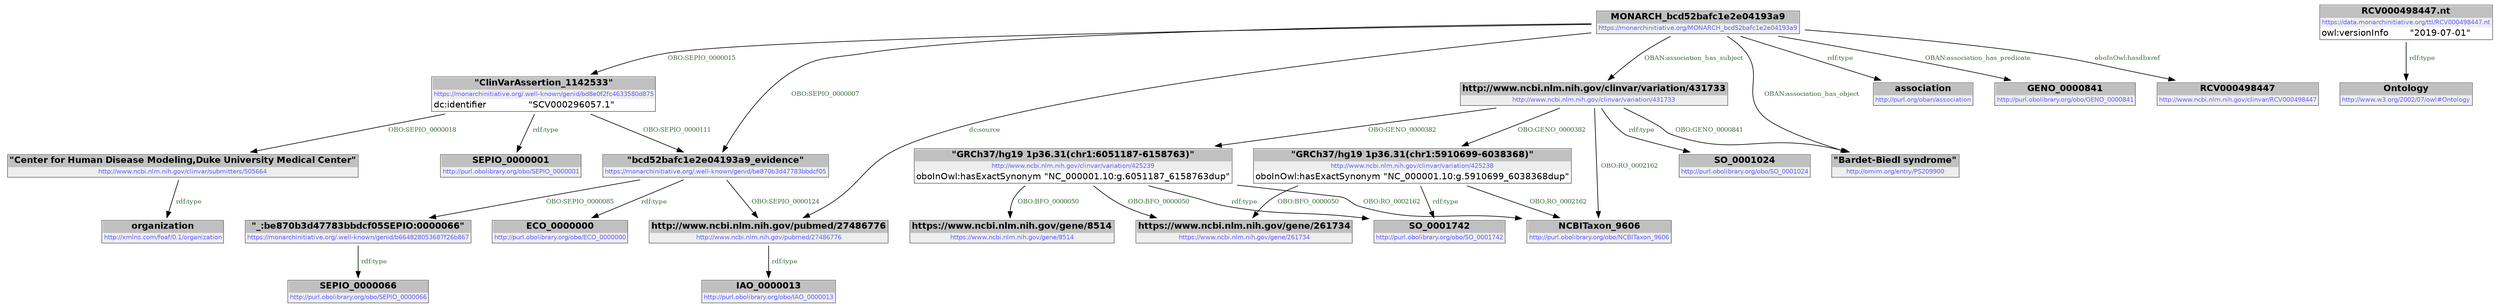 digraph { 
 node [ fontname="DejaVu Sans" ] ; 
	node0 -> node1 [ color=BLACK, label=< <font point-size='10' color='#336633'>OBO:SEPIO_0000018</font> > ] ;
	node2 -> node3 [ color=BLACK, label=< <font point-size='10' color='#336633'>OBO:GENO_0000841</font> > ] ;
	node4 -> node5 [ color=BLACK, label=< <font point-size='10' color='#336633'>rdf:type</font> > ] ;
	node0 -> node6 [ color=BLACK, label=< <font point-size='10' color='#336633'>rdf:type</font> > ] ;
	node7 -> node3 [ color=BLACK, label=< <font point-size='10' color='#336633'>OBAN:association_has_object</font> > ] ;
	node8 -> node9 [ color=BLACK, label=< <font point-size='10' color='#336633'>OBO:SEPIO_0000085</font> > ] ;
	node4 -> node10 [ color=BLACK, label=< <font point-size='10' color='#336633'>OBO:RO_0002162</font> > ] ;
	node7 -> node0 [ color=BLACK, label=< <font point-size='10' color='#336633'>OBO:SEPIO_0000015</font> > ] ;
	node7 -> node2 [ color=BLACK, label=< <font point-size='10' color='#336633'>OBAN:association_has_subject</font> > ] ;
	node2 -> node11 [ color=BLACK, label=< <font point-size='10' color='#336633'>rdf:type</font> > ] ;
	node0 -> node8 [ color=BLACK, label=< <font point-size='10' color='#336633'>OBO:SEPIO_0000111</font> > ] ;
	node4 -> node12 [ color=BLACK, label=< <font point-size='10' color='#336633'>OBO:BFO_0000050</font> > ] ;
	node7 -> node13 [ color=BLACK, label=< <font point-size='10' color='#336633'>rdf:type</font> > ] ;
	node1 -> node14 [ color=BLACK, label=< <font point-size='10' color='#336633'>rdf:type</font> > ] ;
	node15 -> node12 [ color=BLACK, label=< <font point-size='10' color='#336633'>OBO:BFO_0000050</font> > ] ;
	node16 -> node17 [ color=BLACK, label=< <font point-size='10' color='#336633'>rdf:type</font> > ] ;
	node7 -> node8 [ color=BLACK, label=< <font point-size='10' color='#336633'>OBO:SEPIO_0000007</font> > ] ;
	node7 -> node18 [ color=BLACK, label=< <font point-size='10' color='#336633'>OBAN:association_has_predicate</font> > ] ;
	node2 -> node10 [ color=BLACK, label=< <font point-size='10' color='#336633'>OBO:RO_0002162</font> > ] ;
	node15 -> node5 [ color=BLACK, label=< <font point-size='10' color='#336633'>rdf:type</font> > ] ;
	node7 -> node19 [ color=BLACK, label=< <font point-size='10' color='#336633'>oboInOwl:hasdbxref</font> > ] ;
	node9 -> node20 [ color=BLACK, label=< <font point-size='10' color='#336633'>rdf:type</font> > ] ;
	node4 -> node21 [ color=BLACK, label=< <font point-size='10' color='#336633'>OBO:BFO_0000050</font> > ] ;
	node15 -> node10 [ color=BLACK, label=< <font point-size='10' color='#336633'>OBO:RO_0002162</font> > ] ;
	node22 -> node23 [ color=BLACK, label=< <font point-size='10' color='#336633'>rdf:type</font> > ] ;
	node2 -> node4 [ color=BLACK, label=< <font point-size='10' color='#336633'>OBO:GENO_0000382</font> > ] ;
	node2 -> node15 [ color=BLACK, label=< <font point-size='10' color='#336633'>OBO:GENO_0000382</font> > ] ;
	node8 -> node22 [ color=BLACK, label=< <font point-size='10' color='#336633'>OBO:SEPIO_0000124</font> > ] ;
	node7 -> node22 [ color=BLACK, label=< <font point-size='10' color='#336633'>dc:source</font> > ] ;
	node8 -> node24 [ color=BLACK, label=< <font point-size='10' color='#336633'>rdf:type</font> > ] ;
# https://monarchinitiative.org/.well-known/genid/bd8e0f2fc4633580d875 node0
node0 [ shape=none, color=black label=< <table color='#666666' cellborder='0' cellspacing='0' border='1'><tr><td colspan='2' bgcolor='grey'><B>&quot;ClinVarAssertion_1142533&quot;</B></td></tr><tr><td href='https://monarchinitiative.org/.well-known/genid/bd8e0f2fc4633580d875' bgcolor='#eeeeee' colspan='2'><font point-size='10' color='#6666ff'>https://monarchinitiative.org/.well-known/genid/bd8e0f2fc4633580d875</font></td></tr><tr><td align='left'>dc:identifier</td><td align='left'>&quot;SCV000296057.1&quot;</td></tr></table> > ] 
# http://www.ncbi.nlm.nih.gov/clinvar/submitters/505664 node1
node1 [ shape=none, color=black label=< <table color='#666666' cellborder='0' cellspacing='0' border='1'><tr><td colspan='2' bgcolor='grey'><B>&quot;Center for Human Disease Modeling,Duke University Medical Center&quot;</B></td></tr><tr><td href='http://www.ncbi.nlm.nih.gov/clinvar/submitters/505664' bgcolor='#eeeeee' colspan='2'><font point-size='10' color='#6666ff'>http://www.ncbi.nlm.nih.gov/clinvar/submitters/505664</font></td></tr></table> > ] 
# http://www.ncbi.nlm.nih.gov/clinvar/variation/431733 node2
node2 [ shape=none, color=black label=< <table color='#666666' cellborder='0' cellspacing='0' border='1'><tr><td colspan='2' bgcolor='grey'><B>http://www.ncbi.nlm.nih.gov/clinvar/variation/431733</B></td></tr><tr><td href='http://www.ncbi.nlm.nih.gov/clinvar/variation/431733' bgcolor='#eeeeee' colspan='2'><font point-size='10' color='#6666ff'>http://www.ncbi.nlm.nih.gov/clinvar/variation/431733</font></td></tr></table> > ] 
# http://omim.org/entry/PS209900 node3
node3 [ shape=none, color=black label=< <table color='#666666' cellborder='0' cellspacing='0' border='1'><tr><td colspan='2' bgcolor='grey'><B>&quot;Bardet-Biedl syndrome&quot;</B></td></tr><tr><td href='http://omim.org/entry/PS209900' bgcolor='#eeeeee' colspan='2'><font point-size='10' color='#6666ff'>http://omim.org/entry/PS209900</font></td></tr></table> > ] 
# http://www.ncbi.nlm.nih.gov/clinvar/variation/425239 node4
node4 [ shape=none, color=black label=< <table color='#666666' cellborder='0' cellspacing='0' border='1'><tr><td colspan='2' bgcolor='grey'><B>&quot;GRCh37/hg19 1p36.31(chr1:6051187-6158763)&quot;</B></td></tr><tr><td href='http://www.ncbi.nlm.nih.gov/clinvar/variation/425239' bgcolor='#eeeeee' colspan='2'><font point-size='10' color='#6666ff'>http://www.ncbi.nlm.nih.gov/clinvar/variation/425239</font></td></tr><tr><td align='left'>oboInOwl:hasExactSynonym</td><td align='left'>&quot;NC_000001.10:g.6051187_6158763dup&quot;</td></tr></table> > ] 
# http://purl.obolibrary.org/obo/SO_0001742 node5
node5 [ shape=none, color=black label=< <table color='#666666' cellborder='0' cellspacing='0' border='1'><tr><td colspan='2' bgcolor='grey'><B>SO_0001742</B></td></tr><tr><td href='http://purl.obolibrary.org/obo/SO_0001742' bgcolor='#eeeeee' colspan='2'><font point-size='10' color='#6666ff'>http://purl.obolibrary.org/obo/SO_0001742</font></td></tr></table> > ] 
# http://purl.obolibrary.org/obo/SEPIO_0000001 node6
node6 [ shape=none, color=black label=< <table color='#666666' cellborder='0' cellspacing='0' border='1'><tr><td colspan='2' bgcolor='grey'><B>SEPIO_0000001</B></td></tr><tr><td href='http://purl.obolibrary.org/obo/SEPIO_0000001' bgcolor='#eeeeee' colspan='2'><font point-size='10' color='#6666ff'>http://purl.obolibrary.org/obo/SEPIO_0000001</font></td></tr></table> > ] 
# https://monarchinitiative.org/MONARCH_bcd52bafc1e2e04193a9 node7
node7 [ shape=none, color=black label=< <table color='#666666' cellborder='0' cellspacing='0' border='1'><tr><td colspan='2' bgcolor='grey'><B>MONARCH_bcd52bafc1e2e04193a9</B></td></tr><tr><td href='https://monarchinitiative.org/MONARCH_bcd52bafc1e2e04193a9' bgcolor='#eeeeee' colspan='2'><font point-size='10' color='#6666ff'>https://monarchinitiative.org/MONARCH_bcd52bafc1e2e04193a9</font></td></tr></table> > ] 
# https://monarchinitiative.org/.well-known/genid/be870b3d47783bbdcf05 node8
node8 [ shape=none, color=black label=< <table color='#666666' cellborder='0' cellspacing='0' border='1'><tr><td colspan='2' bgcolor='grey'><B>&quot;bcd52bafc1e2e04193a9_evidence&quot;</B></td></tr><tr><td href='https://monarchinitiative.org/.well-known/genid/be870b3d47783bbdcf05' bgcolor='#eeeeee' colspan='2'><font point-size='10' color='#6666ff'>https://monarchinitiative.org/.well-known/genid/be870b3d47783bbdcf05</font></td></tr></table> > ] 
# https://monarchinitiative.org/.well-known/genid/b664828053687f26b867 node9
node9 [ shape=none, color=black label=< <table color='#666666' cellborder='0' cellspacing='0' border='1'><tr><td colspan='2' bgcolor='grey'><B>&quot;_:be870b3d47783bbdcf05SEPIO:0000066&quot;</B></td></tr><tr><td href='https://monarchinitiative.org/.well-known/genid/b664828053687f26b867' bgcolor='#eeeeee' colspan='2'><font point-size='10' color='#6666ff'>https://monarchinitiative.org/.well-known/genid/b664828053687f26b867</font></td></tr></table> > ] 
# http://purl.obolibrary.org/obo/NCBITaxon_9606 node10
node10 [ shape=none, color=black label=< <table color='#666666' cellborder='0' cellspacing='0' border='1'><tr><td colspan='2' bgcolor='grey'><B>NCBITaxon_9606</B></td></tr><tr><td href='http://purl.obolibrary.org/obo/NCBITaxon_9606' bgcolor='#eeeeee' colspan='2'><font point-size='10' color='#6666ff'>http://purl.obolibrary.org/obo/NCBITaxon_9606</font></td></tr></table> > ] 
# http://purl.obolibrary.org/obo/SO_0001024 node11
node11 [ shape=none, color=black label=< <table color='#666666' cellborder='0' cellspacing='0' border='1'><tr><td colspan='2' bgcolor='grey'><B>SO_0001024</B></td></tr><tr><td href='http://purl.obolibrary.org/obo/SO_0001024' bgcolor='#eeeeee' colspan='2'><font point-size='10' color='#6666ff'>http://purl.obolibrary.org/obo/SO_0001024</font></td></tr></table> > ] 
# https://www.ncbi.nlm.nih.gov/gene/261734 node12
node12 [ shape=none, color=black label=< <table color='#666666' cellborder='0' cellspacing='0' border='1'><tr><td colspan='2' bgcolor='grey'><B>https://www.ncbi.nlm.nih.gov/gene/261734</B></td></tr><tr><td href='https://www.ncbi.nlm.nih.gov/gene/261734' bgcolor='#eeeeee' colspan='2'><font point-size='10' color='#6666ff'>https://www.ncbi.nlm.nih.gov/gene/261734</font></td></tr></table> > ] 
# http://purl.org/oban/association node13
node13 [ shape=none, color=black label=< <table color='#666666' cellborder='0' cellspacing='0' border='1'><tr><td colspan='2' bgcolor='grey'><B>association</B></td></tr><tr><td href='http://purl.org/oban/association' bgcolor='#eeeeee' colspan='2'><font point-size='10' color='#6666ff'>http://purl.org/oban/association</font></td></tr></table> > ] 
# http://xmlns.com/foaf/0.1/organization node14
node14 [ shape=none, color=black label=< <table color='#666666' cellborder='0' cellspacing='0' border='1'><tr><td colspan='2' bgcolor='grey'><B>organization</B></td></tr><tr><td href='http://xmlns.com/foaf/0.1/organization' bgcolor='#eeeeee' colspan='2'><font point-size='10' color='#6666ff'>http://xmlns.com/foaf/0.1/organization</font></td></tr></table> > ] 
# http://www.ncbi.nlm.nih.gov/clinvar/variation/425238 node15
node15 [ shape=none, color=black label=< <table color='#666666' cellborder='0' cellspacing='0' border='1'><tr><td colspan='2' bgcolor='grey'><B>&quot;GRCh37/hg19 1p36.31(chr1:5910699-6038368)&quot;</B></td></tr><tr><td href='http://www.ncbi.nlm.nih.gov/clinvar/variation/425238' bgcolor='#eeeeee' colspan='2'><font point-size='10' color='#6666ff'>http://www.ncbi.nlm.nih.gov/clinvar/variation/425238</font></td></tr><tr><td align='left'>oboInOwl:hasExactSynonym</td><td align='left'>&quot;NC_000001.10:g.5910699_6038368dup&quot;</td></tr></table> > ] 
# https://data.monarchinitiative.org/ttl/RCV000498447.nt node16
node16 [ shape=none, color=black label=< <table color='#666666' cellborder='0' cellspacing='0' border='1'><tr><td colspan='2' bgcolor='grey'><B>RCV000498447.nt</B></td></tr><tr><td href='https://data.monarchinitiative.org/ttl/RCV000498447.nt' bgcolor='#eeeeee' colspan='2'><font point-size='10' color='#6666ff'>https://data.monarchinitiative.org/ttl/RCV000498447.nt</font></td></tr><tr><td align='left'>owl:versionInfo</td><td align='left'>&quot;2019-07-01&quot;</td></tr></table> > ] 
# http://www.w3.org/2002/07/owl#Ontology node17
node17 [ shape=none, color=black label=< <table color='#666666' cellborder='0' cellspacing='0' border='1'><tr><td colspan='2' bgcolor='grey'><B>Ontology</B></td></tr><tr><td href='http://www.w3.org/2002/07/owl#Ontology' bgcolor='#eeeeee' colspan='2'><font point-size='10' color='#6666ff'>http://www.w3.org/2002/07/owl#Ontology</font></td></tr></table> > ] 
# http://purl.obolibrary.org/obo/GENO_0000841 node18
node18 [ shape=none, color=black label=< <table color='#666666' cellborder='0' cellspacing='0' border='1'><tr><td colspan='2' bgcolor='grey'><B>GENO_0000841</B></td></tr><tr><td href='http://purl.obolibrary.org/obo/GENO_0000841' bgcolor='#eeeeee' colspan='2'><font point-size='10' color='#6666ff'>http://purl.obolibrary.org/obo/GENO_0000841</font></td></tr></table> > ] 
# http://www.ncbi.nlm.nih.gov/clinvar/RCV000498447 node19
node19 [ shape=none, color=black label=< <table color='#666666' cellborder='0' cellspacing='0' border='1'><tr><td colspan='2' bgcolor='grey'><B>RCV000498447</B></td></tr><tr><td href='http://www.ncbi.nlm.nih.gov/clinvar/RCV000498447' bgcolor='#eeeeee' colspan='2'><font point-size='10' color='#6666ff'>http://www.ncbi.nlm.nih.gov/clinvar/RCV000498447</font></td></tr></table> > ] 
# http://purl.obolibrary.org/obo/SEPIO_0000066 node20
node20 [ shape=none, color=black label=< <table color='#666666' cellborder='0' cellspacing='0' border='1'><tr><td colspan='2' bgcolor='grey'><B>SEPIO_0000066</B></td></tr><tr><td href='http://purl.obolibrary.org/obo/SEPIO_0000066' bgcolor='#eeeeee' colspan='2'><font point-size='10' color='#6666ff'>http://purl.obolibrary.org/obo/SEPIO_0000066</font></td></tr></table> > ] 
# https://www.ncbi.nlm.nih.gov/gene/8514 node21
node21 [ shape=none, color=black label=< <table color='#666666' cellborder='0' cellspacing='0' border='1'><tr><td colspan='2' bgcolor='grey'><B>https://www.ncbi.nlm.nih.gov/gene/8514</B></td></tr><tr><td href='https://www.ncbi.nlm.nih.gov/gene/8514' bgcolor='#eeeeee' colspan='2'><font point-size='10' color='#6666ff'>https://www.ncbi.nlm.nih.gov/gene/8514</font></td></tr></table> > ] 
# http://www.ncbi.nlm.nih.gov/pubmed/27486776 node22
node22 [ shape=none, color=black label=< <table color='#666666' cellborder='0' cellspacing='0' border='1'><tr><td colspan='2' bgcolor='grey'><B>http://www.ncbi.nlm.nih.gov/pubmed/27486776</B></td></tr><tr><td href='http://www.ncbi.nlm.nih.gov/pubmed/27486776' bgcolor='#eeeeee' colspan='2'><font point-size='10' color='#6666ff'>http://www.ncbi.nlm.nih.gov/pubmed/27486776</font></td></tr></table> > ] 
# http://purl.obolibrary.org/obo/IAO_0000013 node23
node23 [ shape=none, color=black label=< <table color='#666666' cellborder='0' cellspacing='0' border='1'><tr><td colspan='2' bgcolor='grey'><B>IAO_0000013</B></td></tr><tr><td href='http://purl.obolibrary.org/obo/IAO_0000013' bgcolor='#eeeeee' colspan='2'><font point-size='10' color='#6666ff'>http://purl.obolibrary.org/obo/IAO_0000013</font></td></tr></table> > ] 
# http://purl.obolibrary.org/obo/ECO_0000000 node24
node24 [ shape=none, color=black label=< <table color='#666666' cellborder='0' cellspacing='0' border='1'><tr><td colspan='2' bgcolor='grey'><B>ECO_0000000</B></td></tr><tr><td href='http://purl.obolibrary.org/obo/ECO_0000000' bgcolor='#eeeeee' colspan='2'><font point-size='10' color='#6666ff'>http://purl.obolibrary.org/obo/ECO_0000000</font></td></tr></table> > ] 
}
